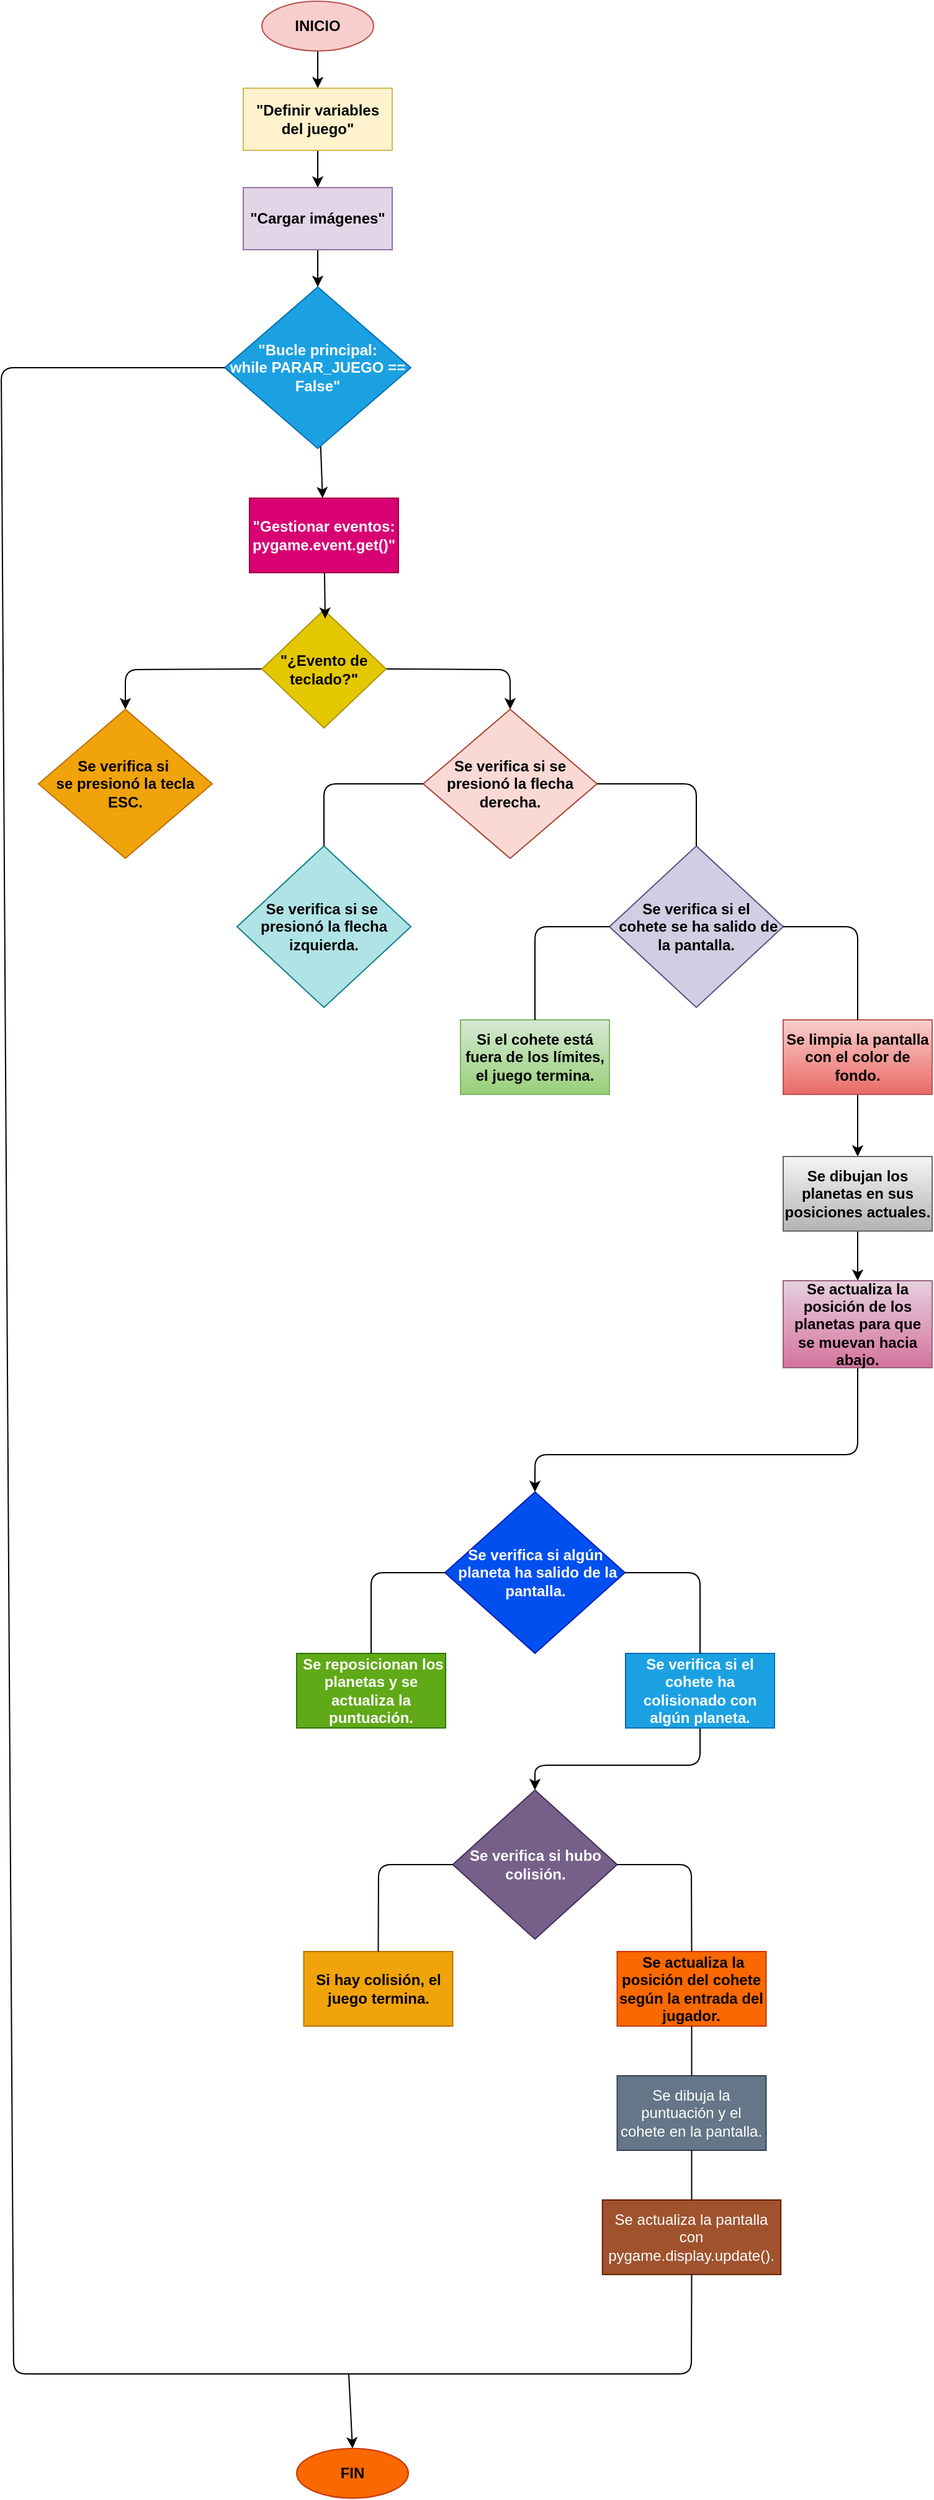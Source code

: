 <mxfile>
    <diagram id="3xLPWogoMDqfkyEz8QmD" name="Página-1">
        <mxGraphModel dx="760" dy="609" grid="1" gridSize="10" guides="1" tooltips="1" connect="1" arrows="1" fold="1" page="1" pageScale="1" pageWidth="291" pageHeight="413" math="0" shadow="0">
            <root>
                <mxCell id="0"/>
                <mxCell id="1" parent="0"/>
                <mxCell id="4" style="edgeStyle=none;html=1;" edge="1" parent="1" source="2" target="3">
                    <mxGeometry relative="1" as="geometry"/>
                </mxCell>
                <mxCell id="2" value="&lt;b&gt;INICIO&lt;/b&gt;" style="ellipse;whiteSpace=wrap;html=1;fillColor=#f8cecc;strokeColor=#b85450;" vertex="1" parent="1">
                    <mxGeometry x="230" y="40" width="90" height="40" as="geometry"/>
                </mxCell>
                <mxCell id="7" style="edgeStyle=none;html=1;entryX=0.5;entryY=0;entryDx=0;entryDy=0;" edge="1" parent="1" source="3" target="6">
                    <mxGeometry relative="1" as="geometry"/>
                </mxCell>
                <mxCell id="3" value="&lt;b&gt;&quot;Definir variables del juego&quot;&lt;/b&gt;" style="rounded=0;whiteSpace=wrap;html=1;fillColor=#fff2cc;strokeColor=#d6b656;" vertex="1" parent="1">
                    <mxGeometry x="215" y="110" width="120" height="50" as="geometry"/>
                </mxCell>
                <mxCell id="9" style="edgeStyle=none;html=1;" edge="1" parent="1" source="6" target="8">
                    <mxGeometry relative="1" as="geometry"/>
                </mxCell>
                <mxCell id="6" value="&lt;b&gt;&quot;Cargar imágenes&quot;&lt;/b&gt;" style="rounded=0;whiteSpace=wrap;html=1;fillColor=#e1d5e7;strokeColor=#9673a6;" vertex="1" parent="1">
                    <mxGeometry x="215" y="190" width="120" height="50" as="geometry"/>
                </mxCell>
                <mxCell id="11" value="" style="edgeStyle=none;html=1;" edge="1" parent="1" source="8" target="10">
                    <mxGeometry relative="1" as="geometry"/>
                </mxCell>
                <mxCell id="8" value="&lt;b&gt;&amp;nbsp;&quot;Bucle principal:&amp;nbsp;&lt;/b&gt;&lt;div&gt;&lt;b&gt;while PARAR_JUEGO == False&quot;&lt;/b&gt;&lt;/div&gt;" style="rhombus;whiteSpace=wrap;html=1;align=center;fillColor=#1ba1e2;fontColor=#ffffff;strokeColor=#006EAF;" vertex="1" parent="1">
                    <mxGeometry x="200" y="270" width="150" height="130" as="geometry"/>
                </mxCell>
                <mxCell id="10" value="&lt;b&gt;&quot;Gestionar eventos: pygame.event.get()&quot;&lt;/b&gt;" style="rounded=0;whiteSpace=wrap;html=1;fillColor=#d80073;fontColor=#ffffff;strokeColor=#A50040;" vertex="1" parent="1">
                    <mxGeometry x="220" y="440" width="120" height="60" as="geometry"/>
                </mxCell>
                <mxCell id="20" style="edgeStyle=none;html=1;exitX=0;exitY=0.5;exitDx=0;exitDy=0;entryX=0.5;entryY=0;entryDx=0;entryDy=0;" edge="1" parent="1" source="12" target="16">
                    <mxGeometry relative="1" as="geometry">
                        <Array as="points">
                            <mxPoint x="120" y="578"/>
                        </Array>
                    </mxGeometry>
                </mxCell>
                <mxCell id="21" style="edgeStyle=none;html=1;exitX=1;exitY=0.5;exitDx=0;exitDy=0;entryX=0.5;entryY=0;entryDx=0;entryDy=0;" edge="1" parent="1" source="12" target="17">
                    <mxGeometry relative="1" as="geometry">
                        <Array as="points">
                            <mxPoint x="430" y="578"/>
                        </Array>
                    </mxGeometry>
                </mxCell>
                <mxCell id="12" value="&lt;b&gt;&quot;¿Evento de teclado?&quot;&lt;/b&gt;" style="rhombus;whiteSpace=wrap;html=1;fillColor=#e3c800;fontColor=#000000;strokeColor=#B09500;" vertex="1" parent="1">
                    <mxGeometry x="230" y="530" width="100" height="95" as="geometry"/>
                </mxCell>
                <mxCell id="13" style="edgeStyle=none;html=1;entryX=0.51;entryY=0.074;entryDx=0;entryDy=0;entryPerimeter=0;" edge="1" parent="1" source="10" target="12">
                    <mxGeometry relative="1" as="geometry"/>
                </mxCell>
                <mxCell id="16" value="&lt;b&gt;Se verifica si&amp;nbsp;&lt;/b&gt;&lt;div&gt;&lt;b&gt;se presionó la tecla ESC.&lt;/b&gt;&lt;/div&gt;" style="rhombus;whiteSpace=wrap;html=1;fillColor=#f0a30a;fontColor=#000000;strokeColor=#BD7000;" vertex="1" parent="1">
                    <mxGeometry x="50" y="610" width="140" height="120" as="geometry"/>
                </mxCell>
                <mxCell id="17" value="&lt;b&gt;Se verifica si se presionó la flecha derecha.&lt;/b&gt;" style="rhombus;whiteSpace=wrap;html=1;fillColor=#fad9d5;strokeColor=#ae4132;" vertex="1" parent="1">
                    <mxGeometry x="360" y="610" width="140" height="120" as="geometry"/>
                </mxCell>
                <mxCell id="18" value="&lt;b&gt;Se verifica si&lt;span style=&quot;background-color: transparent;&quot;&gt;&amp;nbsp;se&amp;nbsp;&lt;/span&gt;&lt;/b&gt;&lt;div&gt;&lt;span style=&quot;background-color: transparent;&quot;&gt;&lt;b&gt;presionó la flecha izquierda.&lt;/b&gt;&lt;/span&gt;&lt;/div&gt;" style="rhombus;whiteSpace=wrap;html=1;fillColor=#b0e3e6;strokeColor=#0e8088;" vertex="1" parent="1">
                    <mxGeometry x="210" y="720" width="140" height="130" as="geometry"/>
                </mxCell>
                <mxCell id="19" value="&lt;b&gt;Se verifica si el&lt;/b&gt;&lt;div&gt;&lt;b&gt;&amp;nbsp;cohete se ha salido de la pantalla.&lt;/b&gt;&lt;/div&gt;" style="rhombus;whiteSpace=wrap;html=1;fillColor=#d0cee2;strokeColor=#56517e;" vertex="1" parent="1">
                    <mxGeometry x="510" y="720" width="140" height="130" as="geometry"/>
                </mxCell>
                <mxCell id="22" value="" style="endArrow=none;html=1;exitX=0.5;exitY=0;exitDx=0;exitDy=0;entryX=0;entryY=0.5;entryDx=0;entryDy=0;" edge="1" parent="1" source="18" target="17">
                    <mxGeometry width="50" height="50" relative="1" as="geometry">
                        <mxPoint x="430" y="830" as="sourcePoint"/>
                        <mxPoint x="480" y="780" as="targetPoint"/>
                        <Array as="points">
                            <mxPoint x="280" y="670"/>
                        </Array>
                    </mxGeometry>
                </mxCell>
                <mxCell id="23" value="" style="endArrow=none;html=1;exitX=0.5;exitY=0;exitDx=0;exitDy=0;entryX=1;entryY=0.5;entryDx=0;entryDy=0;" edge="1" parent="1" source="19" target="17">
                    <mxGeometry width="50" height="50" relative="1" as="geometry">
                        <mxPoint x="430" y="830" as="sourcePoint"/>
                        <mxPoint x="480" y="780" as="targetPoint"/>
                        <Array as="points">
                            <mxPoint x="580" y="670"/>
                        </Array>
                    </mxGeometry>
                </mxCell>
                <mxCell id="24" value="&lt;b&gt;Si el cohete está fuera de los límites, el juego termina.&lt;/b&gt;" style="rounded=0;whiteSpace=wrap;html=1;fillColor=#d5e8d4;gradientColor=#97d077;strokeColor=#82b366;" vertex="1" parent="1">
                    <mxGeometry x="390" y="860" width="120" height="60" as="geometry"/>
                </mxCell>
                <mxCell id="30" value="" style="edgeStyle=none;html=1;" edge="1" parent="1" source="25" target="28">
                    <mxGeometry relative="1" as="geometry"/>
                </mxCell>
                <mxCell id="25" value="&lt;b&gt;Se limpia la pantalla con el color de fondo.&lt;/b&gt;" style="rounded=0;whiteSpace=wrap;html=1;fillColor=#f8cecc;gradientColor=#ea6b66;strokeColor=#b85450;" vertex="1" parent="1">
                    <mxGeometry x="650" y="860" width="120" height="60" as="geometry"/>
                </mxCell>
                <mxCell id="26" value="" style="endArrow=none;html=1;exitX=0.5;exitY=0;exitDx=0;exitDy=0;entryX=0;entryY=0.5;entryDx=0;entryDy=0;" edge="1" parent="1" source="24" target="19">
                    <mxGeometry width="50" height="50" relative="1" as="geometry">
                        <mxPoint x="430" y="830" as="sourcePoint"/>
                        <mxPoint x="480" y="780" as="targetPoint"/>
                        <Array as="points">
                            <mxPoint x="450" y="785"/>
                        </Array>
                    </mxGeometry>
                </mxCell>
                <mxCell id="27" value="" style="endArrow=none;html=1;entryX=0.5;entryY=0;entryDx=0;entryDy=0;exitX=1;exitY=0.5;exitDx=0;exitDy=0;" edge="1" parent="1" source="19" target="25">
                    <mxGeometry width="50" height="50" relative="1" as="geometry">
                        <mxPoint x="430" y="830" as="sourcePoint"/>
                        <mxPoint x="480" y="780" as="targetPoint"/>
                        <Array as="points">
                            <mxPoint x="710" y="785"/>
                        </Array>
                    </mxGeometry>
                </mxCell>
                <mxCell id="31" value="" style="edgeStyle=none;html=1;" edge="1" parent="1" source="28" target="29">
                    <mxGeometry relative="1" as="geometry"/>
                </mxCell>
                <mxCell id="28" value="&lt;b&gt;Se dibujan los planetas en sus posiciones actuales.&lt;/b&gt;" style="rounded=0;whiteSpace=wrap;html=1;fillColor=#f5f5f5;gradientColor=#b3b3b3;strokeColor=#666666;" vertex="1" parent="1">
                    <mxGeometry x="650" y="970" width="120" height="60" as="geometry"/>
                </mxCell>
                <mxCell id="33" style="edgeStyle=none;html=1;exitX=0.5;exitY=1;exitDx=0;exitDy=0;entryX=0.5;entryY=0;entryDx=0;entryDy=0;" edge="1" parent="1" source="29" target="32">
                    <mxGeometry relative="1" as="geometry">
                        <Array as="points">
                            <mxPoint x="710" y="1210"/>
                            <mxPoint x="450" y="1210"/>
                        </Array>
                    </mxGeometry>
                </mxCell>
                <mxCell id="29" value="&lt;b&gt;Se actualiza la posición de los planetas para que se muevan hacia abajo.&lt;/b&gt;" style="rounded=0;whiteSpace=wrap;html=1;fillColor=#e6d0de;gradientColor=#d5739d;strokeColor=#996185;" vertex="1" parent="1">
                    <mxGeometry x="650" y="1070" width="120" height="70" as="geometry"/>
                </mxCell>
                <mxCell id="32" value="&lt;b&gt;Se verifica si&amp;nbsp;&lt;span style=&quot;background-color: transparent;&quot;&gt;algún&lt;/span&gt;&lt;/b&gt;&lt;div&gt;&lt;span style=&quot;background-color: transparent;&quot;&gt;&lt;b&gt;&amp;nbsp;planeta ha salido de la pantalla.&lt;/b&gt;&lt;/span&gt;&lt;/div&gt;" style="rhombus;whiteSpace=wrap;html=1;fillColor=#0050ef;fontColor=#ffffff;strokeColor=#001DBC;" vertex="1" parent="1">
                    <mxGeometry x="377.5" y="1240" width="145" height="130" as="geometry"/>
                </mxCell>
                <mxCell id="34" value="&lt;b&gt;&amp;nbsp;Se reposicionan los planetas y se actualiza la puntuación.&lt;/b&gt;" style="rounded=0;whiteSpace=wrap;html=1;fillColor=#60a917;fontColor=#ffffff;strokeColor=#2D7600;" vertex="1" parent="1">
                    <mxGeometry x="258" y="1370" width="120" height="60" as="geometry"/>
                </mxCell>
                <mxCell id="42" style="edgeStyle=none;html=1;exitX=0.5;exitY=1;exitDx=0;exitDy=0;entryX=0.5;entryY=0;entryDx=0;entryDy=0;" edge="1" parent="1" source="35" target="39">
                    <mxGeometry relative="1" as="geometry">
                        <Array as="points">
                            <mxPoint x="583" y="1460"/>
                            <mxPoint x="450" y="1460"/>
                        </Array>
                    </mxGeometry>
                </mxCell>
                <mxCell id="35" value="&lt;b&gt;Se verifica si el cohete ha colisionado con algún planeta.&lt;/b&gt;" style="rounded=0;whiteSpace=wrap;html=1;fillColor=#1ba1e2;fontColor=#ffffff;strokeColor=#006EAF;" vertex="1" parent="1">
                    <mxGeometry x="523" y="1370" width="120" height="60" as="geometry"/>
                </mxCell>
                <mxCell id="36" value="" style="endArrow=none;html=1;exitX=0.5;exitY=0;exitDx=0;exitDy=0;entryX=0;entryY=0.5;entryDx=0;entryDy=0;" edge="1" parent="1" source="34" target="32">
                    <mxGeometry width="50" height="50" relative="1" as="geometry">
                        <mxPoint x="430" y="1390" as="sourcePoint"/>
                        <mxPoint x="480" y="1340" as="targetPoint"/>
                        <Array as="points">
                            <mxPoint x="318" y="1305"/>
                        </Array>
                    </mxGeometry>
                </mxCell>
                <mxCell id="37" value="" style="endArrow=none;html=1;entryX=0.5;entryY=0;entryDx=0;entryDy=0;exitX=1;exitY=0.5;exitDx=0;exitDy=0;" edge="1" parent="1" source="32" target="35">
                    <mxGeometry width="50" height="50" relative="1" as="geometry">
                        <mxPoint x="430" y="1390" as="sourcePoint"/>
                        <mxPoint x="480" y="1340" as="targetPoint"/>
                        <Array as="points">
                            <mxPoint x="583" y="1305"/>
                        </Array>
                    </mxGeometry>
                </mxCell>
                <mxCell id="39" value="&lt;b&gt;Se verifica si hubo colisión.&lt;/b&gt;" style="rhombus;whiteSpace=wrap;html=1;fillColor=#76608a;fontColor=#ffffff;strokeColor=#432D57;" vertex="1" parent="1">
                    <mxGeometry x="383.75" y="1480" width="132.5" height="120" as="geometry"/>
                </mxCell>
                <mxCell id="40" value="&lt;b&gt;Si hay colisión, el juego termina.&lt;/b&gt;" style="rounded=0;whiteSpace=wrap;html=1;fillColor=#f0a30a;fontColor=#000000;strokeColor=#BD7000;" vertex="1" parent="1">
                    <mxGeometry x="263.75" y="1610" width="120" height="60" as="geometry"/>
                </mxCell>
                <mxCell id="41" value="&lt;b&gt;&amp;nbsp;Se actualiza la posición del cohete según la entrada del jugador.&lt;/b&gt;" style="rounded=0;whiteSpace=wrap;html=1;fillColor=#fa6800;fontColor=#000000;strokeColor=#C73500;" vertex="1" parent="1">
                    <mxGeometry x="516.25" y="1610" width="120" height="60" as="geometry"/>
                </mxCell>
                <mxCell id="43" value="" style="endArrow=none;html=1;exitX=0.5;exitY=0;exitDx=0;exitDy=0;entryX=0;entryY=0.5;entryDx=0;entryDy=0;" edge="1" parent="1" source="40" target="39">
                    <mxGeometry width="50" height="50" relative="1" as="geometry">
                        <mxPoint x="430" y="1600" as="sourcePoint"/>
                        <mxPoint x="350" y="1520" as="targetPoint"/>
                        <Array as="points">
                            <mxPoint x="324" y="1540"/>
                        </Array>
                    </mxGeometry>
                </mxCell>
                <mxCell id="44" value="" style="endArrow=none;html=1;entryX=1;entryY=0.5;entryDx=0;entryDy=0;exitX=0.5;exitY=0;exitDx=0;exitDy=0;" edge="1" parent="1" source="41" target="39">
                    <mxGeometry width="50" height="50" relative="1" as="geometry">
                        <mxPoint x="430" y="1600" as="sourcePoint"/>
                        <mxPoint x="480" y="1550" as="targetPoint"/>
                        <Array as="points">
                            <mxPoint x="576" y="1540"/>
                        </Array>
                    </mxGeometry>
                </mxCell>
                <mxCell id="45" value="Se dibuja la puntuación y el cohete en la pantalla." style="rounded=0;whiteSpace=wrap;html=1;fillColor=#647687;fontColor=#ffffff;strokeColor=#314354;" vertex="1" parent="1">
                    <mxGeometry x="516.25" y="1710" width="120" height="60" as="geometry"/>
                </mxCell>
                <mxCell id="46" value="Se actualiza la pantalla con pygame.display.update()." style="rounded=0;whiteSpace=wrap;html=1;fillColor=#a0522d;fontColor=#ffffff;strokeColor=#6D1F00;" vertex="1" parent="1">
                    <mxGeometry x="504.37" y="1810" width="143.75" height="60" as="geometry"/>
                </mxCell>
                <mxCell id="47" value="" style="endArrow=none;html=1;entryX=0.5;entryY=1;entryDx=0;entryDy=0;exitX=0.5;exitY=0;exitDx=0;exitDy=0;" edge="1" parent="1" source="45" target="41">
                    <mxGeometry width="50" height="50" relative="1" as="geometry">
                        <mxPoint x="560" y="1720" as="sourcePoint"/>
                        <mxPoint x="610" y="1670" as="targetPoint"/>
                    </mxGeometry>
                </mxCell>
                <mxCell id="48" value="" style="endArrow=none;html=1;entryX=0.5;entryY=1;entryDx=0;entryDy=0;exitX=0.5;exitY=0;exitDx=0;exitDy=0;" edge="1" parent="1" source="46" target="45">
                    <mxGeometry width="50" height="50" relative="1" as="geometry">
                        <mxPoint x="570" y="1820" as="sourcePoint"/>
                        <mxPoint x="620" y="1770" as="targetPoint"/>
                    </mxGeometry>
                </mxCell>
                <mxCell id="50" value="" style="endArrow=none;html=1;entryX=0.5;entryY=1;entryDx=0;entryDy=0;exitX=0;exitY=0.5;exitDx=0;exitDy=0;" edge="1" parent="1" source="8" target="46">
                    <mxGeometry width="50" height="50" relative="1" as="geometry">
                        <mxPoint x="30" y="1760" as="sourcePoint"/>
                        <mxPoint x="620" y="1880" as="targetPoint"/>
                        <Array as="points">
                            <mxPoint x="20" y="335"/>
                            <mxPoint x="30" y="1950"/>
                            <mxPoint x="576" y="1950"/>
                        </Array>
                    </mxGeometry>
                </mxCell>
                <mxCell id="51" value="" style="endArrow=classic;html=1;entryX=0.5;entryY=0;entryDx=0;entryDy=0;" edge="1" parent="1" target="52">
                    <mxGeometry width="50" height="50" relative="1" as="geometry">
                        <mxPoint x="300" y="1950" as="sourcePoint"/>
                        <mxPoint x="300" y="2010" as="targetPoint"/>
                    </mxGeometry>
                </mxCell>
                <mxCell id="52" value="&lt;b&gt;FIN&lt;/b&gt;" style="ellipse;whiteSpace=wrap;html=1;fillColor=#fa6800;fontColor=#000000;strokeColor=#C73500;" vertex="1" parent="1">
                    <mxGeometry x="258" y="2010" width="90" height="40" as="geometry"/>
                </mxCell>
            </root>
        </mxGraphModel>
    </diagram>
</mxfile>
